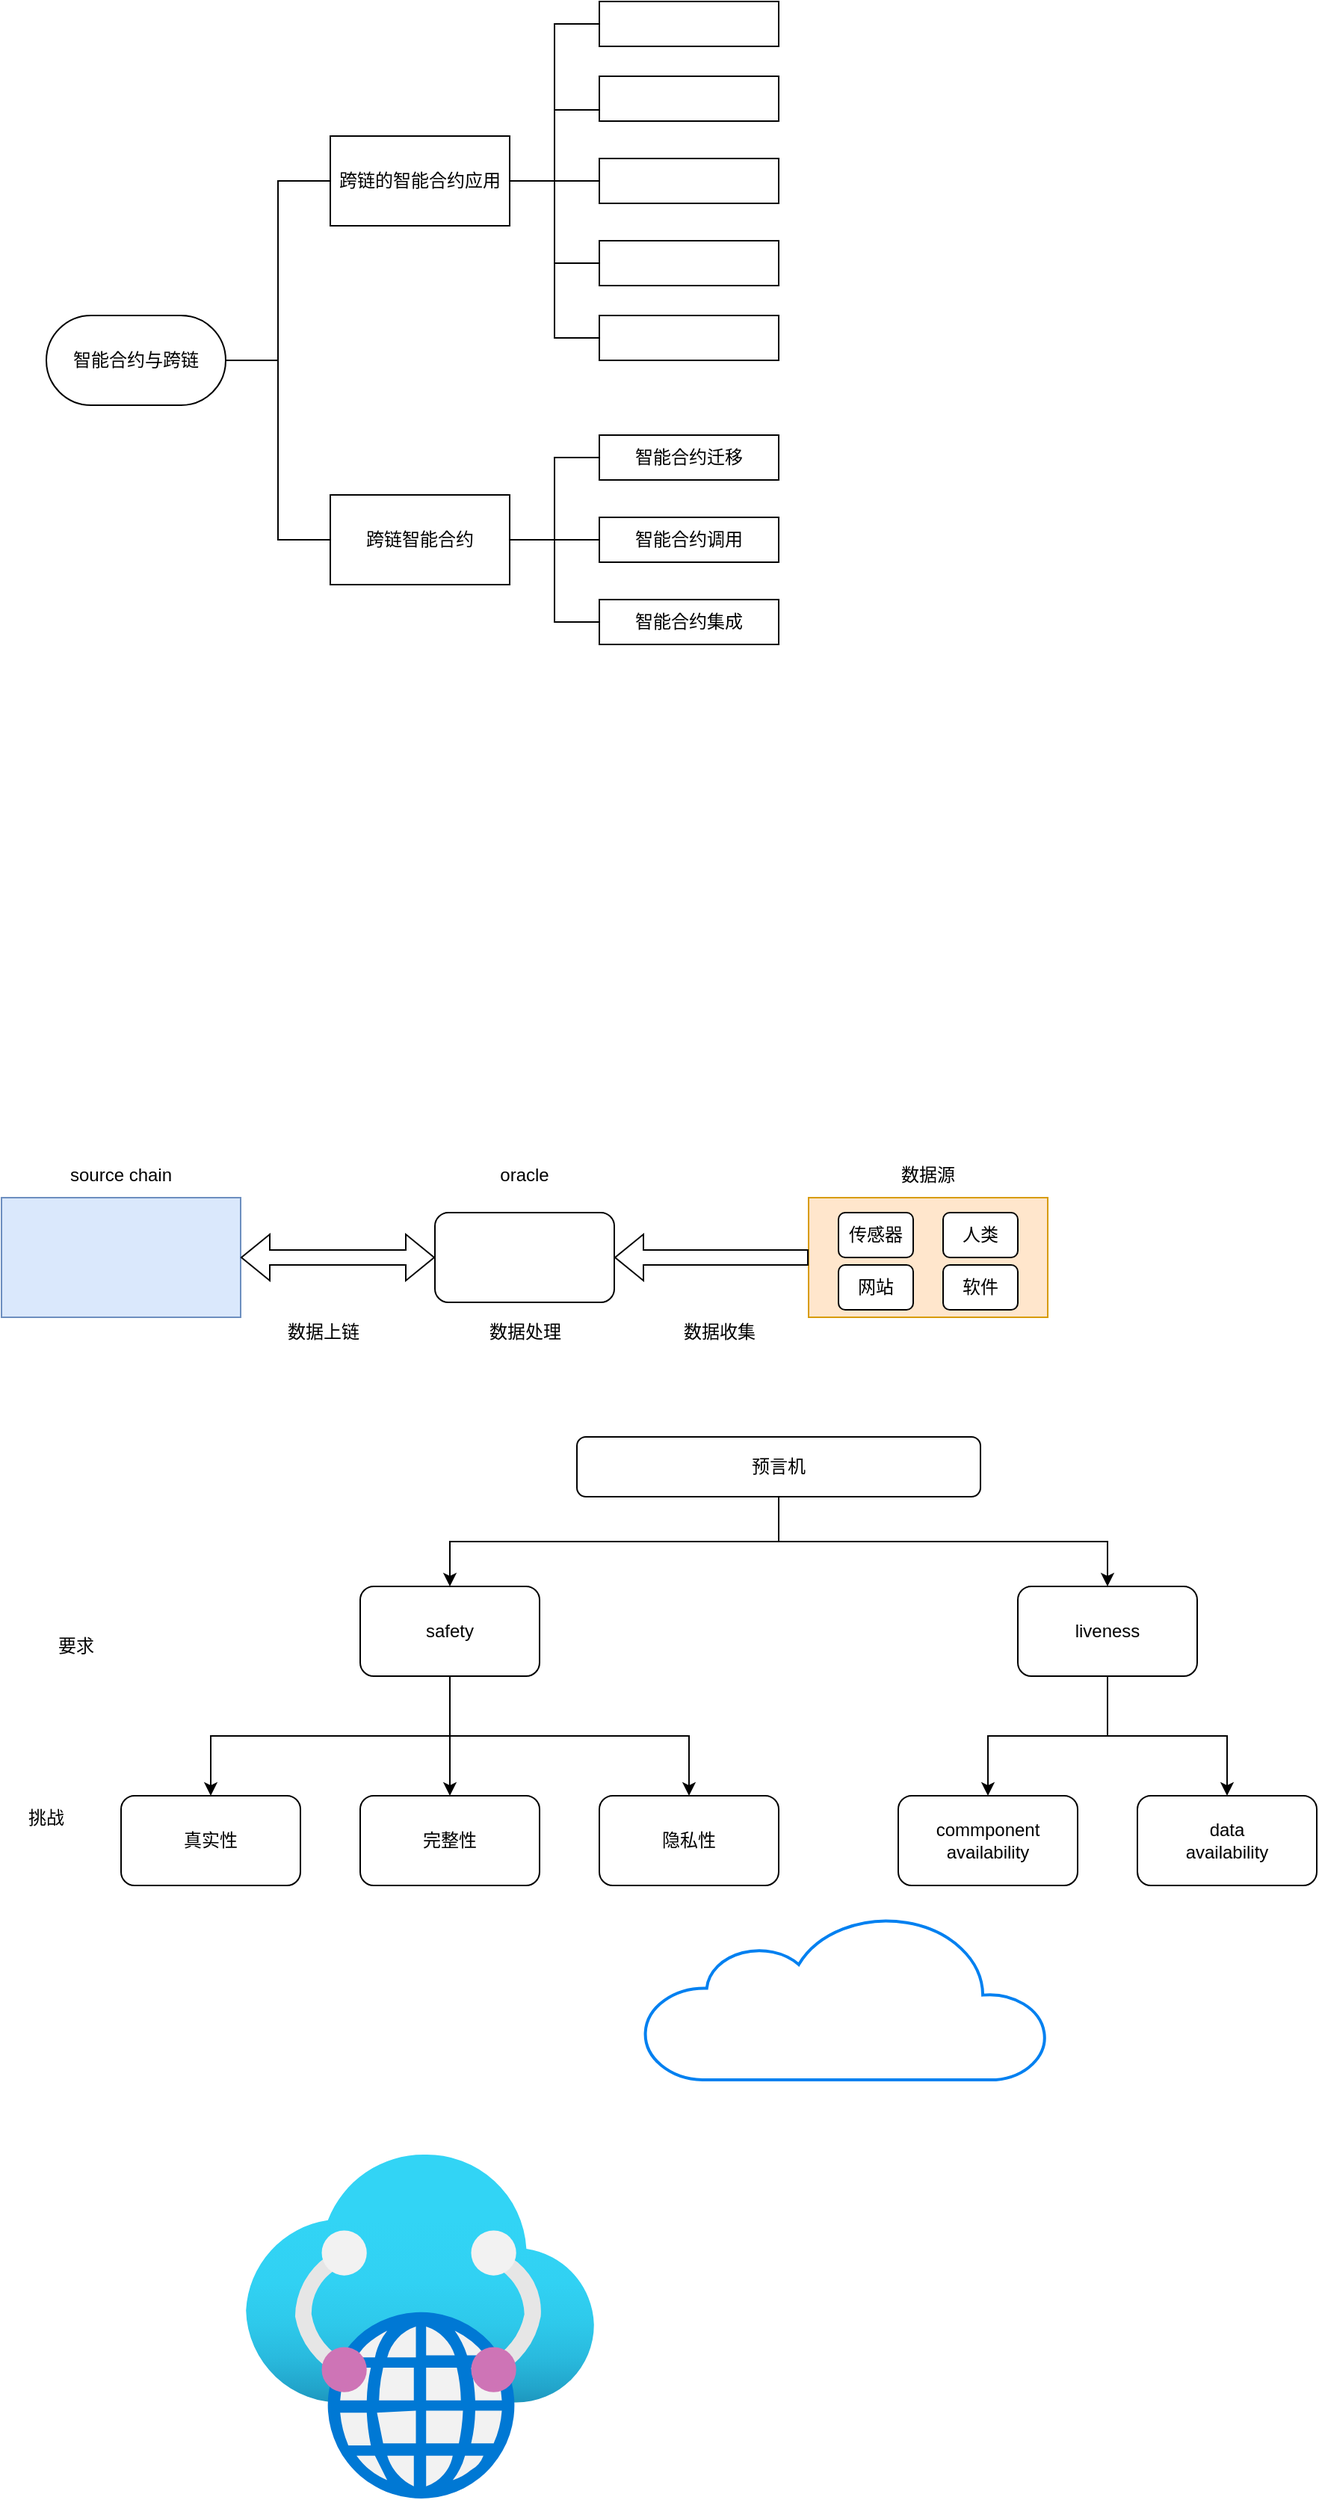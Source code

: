 <mxfile version="20.4.0" type="github">
  <diagram id="AY_RZhpApxooX1UB-t8B" name="第 1 页">
    <mxGraphModel dx="2302" dy="1154" grid="1" gridSize="10" guides="1" tooltips="1" connect="1" arrows="1" fold="1" page="1" pageScale="1" pageWidth="827" pageHeight="1169" math="0" shadow="0">
      <root>
        <mxCell id="0" />
        <mxCell id="1" parent="0" />
        <mxCell id="ZgvsAUaqCPlB6aMqaiT2-5" style="edgeStyle=orthogonalEdgeStyle;rounded=0;orthogonalLoop=1;jettySize=auto;html=1;entryX=0;entryY=0.5;entryDx=0;entryDy=0;endArrow=none;endFill=0;" parent="1" source="ZgvsAUaqCPlB6aMqaiT2-1" target="ZgvsAUaqCPlB6aMqaiT2-3" edge="1">
          <mxGeometry relative="1" as="geometry" />
        </mxCell>
        <mxCell id="ZgvsAUaqCPlB6aMqaiT2-6" style="edgeStyle=orthogonalEdgeStyle;rounded=0;orthogonalLoop=1;jettySize=auto;html=1;entryX=0;entryY=0.5;entryDx=0;entryDy=0;endArrow=none;endFill=0;" parent="1" source="ZgvsAUaqCPlB6aMqaiT2-1" target="ZgvsAUaqCPlB6aMqaiT2-2" edge="1">
          <mxGeometry relative="1" as="geometry" />
        </mxCell>
        <mxCell id="ZgvsAUaqCPlB6aMqaiT2-1" value="智能合约与跨链" style="rounded=1;whiteSpace=wrap;html=1;arcSize=50;" parent="1" vertex="1">
          <mxGeometry x="70" y="210" width="120" height="60" as="geometry" />
        </mxCell>
        <mxCell id="ZgvsAUaqCPlB6aMqaiT2-20" style="edgeStyle=orthogonalEdgeStyle;rounded=0;orthogonalLoop=1;jettySize=auto;html=1;entryX=0;entryY=0.5;entryDx=0;entryDy=0;endArrow=none;endFill=0;" parent="1" source="ZgvsAUaqCPlB6aMqaiT2-2" target="ZgvsAUaqCPlB6aMqaiT2-14" edge="1">
          <mxGeometry relative="1" as="geometry" />
        </mxCell>
        <mxCell id="ZgvsAUaqCPlB6aMqaiT2-21" style="edgeStyle=orthogonalEdgeStyle;rounded=0;orthogonalLoop=1;jettySize=auto;html=1;entryX=0;entryY=0.5;entryDx=0;entryDy=0;endArrow=none;endFill=0;" parent="1" source="ZgvsAUaqCPlB6aMqaiT2-2" target="ZgvsAUaqCPlB6aMqaiT2-13" edge="1">
          <mxGeometry relative="1" as="geometry" />
        </mxCell>
        <mxCell id="ZgvsAUaqCPlB6aMqaiT2-22" style="edgeStyle=orthogonalEdgeStyle;rounded=0;orthogonalLoop=1;jettySize=auto;html=1;entryX=0;entryY=0.5;entryDx=0;entryDy=0;endArrow=none;endFill=0;" parent="1" source="ZgvsAUaqCPlB6aMqaiT2-2" target="ZgvsAUaqCPlB6aMqaiT2-12" edge="1">
          <mxGeometry relative="1" as="geometry" />
        </mxCell>
        <mxCell id="ZgvsAUaqCPlB6aMqaiT2-2" value="跨链智能合约" style="rounded=0;whiteSpace=wrap;html=1;" parent="1" vertex="1">
          <mxGeometry x="260" y="330" width="120" height="60" as="geometry" />
        </mxCell>
        <mxCell id="ZgvsAUaqCPlB6aMqaiT2-15" style="edgeStyle=orthogonalEdgeStyle;rounded=0;orthogonalLoop=1;jettySize=auto;html=1;entryX=0;entryY=0.5;entryDx=0;entryDy=0;endArrow=none;endFill=0;" parent="1" source="ZgvsAUaqCPlB6aMqaiT2-3" target="ZgvsAUaqCPlB6aMqaiT2-8" edge="1">
          <mxGeometry relative="1" as="geometry" />
        </mxCell>
        <mxCell id="ZgvsAUaqCPlB6aMqaiT2-16" style="edgeStyle=orthogonalEdgeStyle;rounded=0;orthogonalLoop=1;jettySize=auto;html=1;entryX=0;entryY=0.75;entryDx=0;entryDy=0;endArrow=none;endFill=0;" parent="1" source="ZgvsAUaqCPlB6aMqaiT2-3" target="ZgvsAUaqCPlB6aMqaiT2-4" edge="1">
          <mxGeometry relative="1" as="geometry" />
        </mxCell>
        <mxCell id="ZgvsAUaqCPlB6aMqaiT2-17" style="edgeStyle=orthogonalEdgeStyle;rounded=0;orthogonalLoop=1;jettySize=auto;html=1;entryX=0;entryY=0.5;entryDx=0;entryDy=0;endArrow=none;endFill=0;" parent="1" source="ZgvsAUaqCPlB6aMqaiT2-3" target="ZgvsAUaqCPlB6aMqaiT2-10" edge="1">
          <mxGeometry relative="1" as="geometry" />
        </mxCell>
        <mxCell id="ZgvsAUaqCPlB6aMqaiT2-18" style="edgeStyle=orthogonalEdgeStyle;rounded=0;orthogonalLoop=1;jettySize=auto;html=1;entryX=0;entryY=0.5;entryDx=0;entryDy=0;endArrow=none;endFill=0;" parent="1" source="ZgvsAUaqCPlB6aMqaiT2-3" target="ZgvsAUaqCPlB6aMqaiT2-11" edge="1">
          <mxGeometry relative="1" as="geometry" />
        </mxCell>
        <mxCell id="ZgvsAUaqCPlB6aMqaiT2-19" style="edgeStyle=orthogonalEdgeStyle;rounded=0;orthogonalLoop=1;jettySize=auto;html=1;entryX=0;entryY=0.5;entryDx=0;entryDy=0;endArrow=none;endFill=0;" parent="1" source="ZgvsAUaqCPlB6aMqaiT2-3" target="ZgvsAUaqCPlB6aMqaiT2-9" edge="1">
          <mxGeometry relative="1" as="geometry" />
        </mxCell>
        <mxCell id="ZgvsAUaqCPlB6aMqaiT2-3" value="跨链的智能合约应用" style="rounded=0;whiteSpace=wrap;html=1;" parent="1" vertex="1">
          <mxGeometry x="260" y="90" width="120" height="60" as="geometry" />
        </mxCell>
        <mxCell id="ZgvsAUaqCPlB6aMqaiT2-4" value="" style="rounded=0;whiteSpace=wrap;html=1;flipH=0;flipV=1;container=0;" parent="1" vertex="1">
          <mxGeometry x="440" y="50" width="120" height="30" as="geometry" />
        </mxCell>
        <mxCell id="ZgvsAUaqCPlB6aMqaiT2-8" value="" style="rounded=0;whiteSpace=wrap;html=1;flipH=0;flipV=1;container=0;" parent="1" vertex="1">
          <mxGeometry x="440" width="120" height="30" as="geometry" />
        </mxCell>
        <mxCell id="ZgvsAUaqCPlB6aMqaiT2-9" value="" style="rounded=0;whiteSpace=wrap;html=1;flipH=0;flipV=1;container=0;" parent="1" vertex="1">
          <mxGeometry x="440" y="210" width="120" height="30" as="geometry" />
        </mxCell>
        <mxCell id="ZgvsAUaqCPlB6aMqaiT2-10" value="" style="rounded=0;whiteSpace=wrap;html=1;flipH=0;flipV=1;container=0;" parent="1" vertex="1">
          <mxGeometry x="440" y="105" width="120" height="30" as="geometry" />
        </mxCell>
        <mxCell id="ZgvsAUaqCPlB6aMqaiT2-11" value="" style="rounded=0;whiteSpace=wrap;html=1;flipH=0;flipV=1;container=0;" parent="1" vertex="1">
          <mxGeometry x="440" y="160" width="120" height="30" as="geometry" />
        </mxCell>
        <mxCell id="ZgvsAUaqCPlB6aMqaiT2-12" value="智能合约集成" style="rounded=0;whiteSpace=wrap;html=1;flipH=0;flipV=1;container=0;" parent="1" vertex="1">
          <mxGeometry x="440" y="400" width="120" height="30" as="geometry" />
        </mxCell>
        <mxCell id="ZgvsAUaqCPlB6aMqaiT2-13" value="智能合约调用" style="rounded=0;whiteSpace=wrap;html=1;flipH=0;flipV=1;container=0;" parent="1" vertex="1">
          <mxGeometry x="440" y="345" width="120" height="30" as="geometry" />
        </mxCell>
        <mxCell id="ZgvsAUaqCPlB6aMqaiT2-14" value="智能合约迁移" style="rounded=0;whiteSpace=wrap;html=1;flipH=0;flipV=1;container=0;" parent="1" vertex="1">
          <mxGeometry x="440" y="290" width="120" height="30" as="geometry" />
        </mxCell>
        <mxCell id="B7JdM21IyaLJpBbRQkAh-1" value="" style="rounded=0;whiteSpace=wrap;html=1;fillColor=#dae8fc;strokeColor=#6c8ebf;" parent="1" vertex="1">
          <mxGeometry x="40" y="800" width="160" height="80" as="geometry" />
        </mxCell>
        <mxCell id="B7JdM21IyaLJpBbRQkAh-3" value="" style="rounded=0;whiteSpace=wrap;html=1;fillColor=#ffe6cc;strokeColor=#d79b00;" parent="1" vertex="1">
          <mxGeometry x="580" y="800" width="160" height="80" as="geometry" />
        </mxCell>
        <mxCell id="B7JdM21IyaLJpBbRQkAh-4" value="source chain" style="text;html=1;strokeColor=none;fillColor=none;align=center;verticalAlign=middle;whiteSpace=wrap;rounded=0;" parent="1" vertex="1">
          <mxGeometry x="75" y="770" width="90" height="30" as="geometry" />
        </mxCell>
        <mxCell id="B7JdM21IyaLJpBbRQkAh-5" value="数据源" style="text;html=1;strokeColor=none;fillColor=none;align=center;verticalAlign=middle;whiteSpace=wrap;rounded=0;" parent="1" vertex="1">
          <mxGeometry x="630" y="770" width="60" height="30" as="geometry" />
        </mxCell>
        <mxCell id="B7JdM21IyaLJpBbRQkAh-6" value="" style="rounded=1;whiteSpace=wrap;html=1;" parent="1" vertex="1">
          <mxGeometry x="330" y="810" width="120" height="60" as="geometry" />
        </mxCell>
        <mxCell id="B7JdM21IyaLJpBbRQkAh-7" value="oracle" style="text;html=1;strokeColor=none;fillColor=none;align=center;verticalAlign=middle;whiteSpace=wrap;rounded=0;" parent="1" vertex="1">
          <mxGeometry x="360" y="770" width="60" height="30" as="geometry" />
        </mxCell>
        <mxCell id="B7JdM21IyaLJpBbRQkAh-8" value="" style="shape=flexArrow;endArrow=classic;startArrow=classic;html=1;rounded=0;exitX=1;exitY=0.5;exitDx=0;exitDy=0;entryX=0;entryY=0.5;entryDx=0;entryDy=0;" parent="1" source="B7JdM21IyaLJpBbRQkAh-1" target="B7JdM21IyaLJpBbRQkAh-6" edge="1">
          <mxGeometry width="100" height="100" relative="1" as="geometry">
            <mxPoint x="370" y="1070" as="sourcePoint" />
            <mxPoint x="470" y="970" as="targetPoint" />
          </mxGeometry>
        </mxCell>
        <mxCell id="B7JdM21IyaLJpBbRQkAh-10" value="" style="shape=flexArrow;endArrow=classic;html=1;rounded=0;entryX=1;entryY=0.5;entryDx=0;entryDy=0;exitX=0;exitY=0.5;exitDx=0;exitDy=0;" parent="1" source="B7JdM21IyaLJpBbRQkAh-3" target="B7JdM21IyaLJpBbRQkAh-6" edge="1">
          <mxGeometry width="50" height="50" relative="1" as="geometry">
            <mxPoint x="400" y="1040" as="sourcePoint" />
            <mxPoint x="450" y="990" as="targetPoint" />
          </mxGeometry>
        </mxCell>
        <mxCell id="B7JdM21IyaLJpBbRQkAh-11" value="数据收集" style="text;html=1;align=center;verticalAlign=middle;resizable=0;points=[];autosize=1;strokeColor=none;fillColor=none;" parent="1" vertex="1">
          <mxGeometry x="485" y="875" width="70" height="30" as="geometry" />
        </mxCell>
        <mxCell id="B7JdM21IyaLJpBbRQkAh-12" value="数据上链" style="text;html=1;align=center;verticalAlign=middle;resizable=0;points=[];autosize=1;strokeColor=none;fillColor=none;" parent="1" vertex="1">
          <mxGeometry x="220" y="875" width="70" height="30" as="geometry" />
        </mxCell>
        <mxCell id="B7JdM21IyaLJpBbRQkAh-13" value="数据处理" style="text;html=1;align=center;verticalAlign=middle;resizable=0;points=[];autosize=1;strokeColor=none;fillColor=none;" parent="1" vertex="1">
          <mxGeometry x="355" y="875" width="70" height="30" as="geometry" />
        </mxCell>
        <mxCell id="B7JdM21IyaLJpBbRQkAh-14" value="传感器" style="rounded=1;whiteSpace=wrap;html=1;" parent="1" vertex="1">
          <mxGeometry x="600" y="810" width="50" height="30" as="geometry" />
        </mxCell>
        <mxCell id="B7JdM21IyaLJpBbRQkAh-15" value="人类" style="rounded=1;whiteSpace=wrap;html=1;" parent="1" vertex="1">
          <mxGeometry x="670" y="810" width="50" height="30" as="geometry" />
        </mxCell>
        <mxCell id="B7JdM21IyaLJpBbRQkAh-16" value="网站" style="rounded=1;whiteSpace=wrap;html=1;" parent="1" vertex="1">
          <mxGeometry x="600" y="845" width="50" height="30" as="geometry" />
        </mxCell>
        <mxCell id="B7JdM21IyaLJpBbRQkAh-17" value="软件" style="rounded=1;whiteSpace=wrap;html=1;" parent="1" vertex="1">
          <mxGeometry x="670" y="845" width="50" height="30" as="geometry" />
        </mxCell>
        <mxCell id="01H-PAXUpBR_V4dGd3ep-3" value="" style="edgeStyle=orthogonalEdgeStyle;rounded=0;orthogonalLoop=1;jettySize=auto;html=1;exitX=0.5;exitY=1;exitDx=0;exitDy=0;" edge="1" parent="1" source="01H-PAXUpBR_V4dGd3ep-1" target="01H-PAXUpBR_V4dGd3ep-2">
          <mxGeometry relative="1" as="geometry" />
        </mxCell>
        <mxCell id="01H-PAXUpBR_V4dGd3ep-6" style="edgeStyle=orthogonalEdgeStyle;rounded=0;orthogonalLoop=1;jettySize=auto;html=1;entryX=0.5;entryY=0;entryDx=0;entryDy=0;exitX=0.5;exitY=1;exitDx=0;exitDy=0;" edge="1" parent="1" source="01H-PAXUpBR_V4dGd3ep-1" target="01H-PAXUpBR_V4dGd3ep-4">
          <mxGeometry relative="1" as="geometry" />
        </mxCell>
        <mxCell id="01H-PAXUpBR_V4dGd3ep-1" value="预言机" style="rounded=1;whiteSpace=wrap;html=1;" vertex="1" parent="1">
          <mxGeometry x="425" y="960" width="270" height="40" as="geometry" />
        </mxCell>
        <mxCell id="01H-PAXUpBR_V4dGd3ep-16" style="edgeStyle=orthogonalEdgeStyle;rounded=0;orthogonalLoop=1;jettySize=auto;html=1;entryX=0.5;entryY=0;entryDx=0;entryDy=0;" edge="1" parent="1" source="01H-PAXUpBR_V4dGd3ep-2" target="01H-PAXUpBR_V4dGd3ep-22">
          <mxGeometry relative="1" as="geometry">
            <mxPoint x="260" y="1184" as="targetPoint" />
          </mxGeometry>
        </mxCell>
        <mxCell id="01H-PAXUpBR_V4dGd3ep-17" style="edgeStyle=orthogonalEdgeStyle;rounded=0;orthogonalLoop=1;jettySize=auto;html=1;entryX=0.5;entryY=0;entryDx=0;entryDy=0;exitX=0.5;exitY=1;exitDx=0;exitDy=0;" edge="1" parent="1" source="01H-PAXUpBR_V4dGd3ep-2" target="01H-PAXUpBR_V4dGd3ep-11">
          <mxGeometry relative="1" as="geometry" />
        </mxCell>
        <mxCell id="01H-PAXUpBR_V4dGd3ep-30" style="edgeStyle=orthogonalEdgeStyle;rounded=0;orthogonalLoop=1;jettySize=auto;html=1;entryX=0.5;entryY=0;entryDx=0;entryDy=0;exitX=0.5;exitY=1;exitDx=0;exitDy=0;" edge="1" parent="1" source="01H-PAXUpBR_V4dGd3ep-2" target="01H-PAXUpBR_V4dGd3ep-21">
          <mxGeometry relative="1" as="geometry" />
        </mxCell>
        <mxCell id="01H-PAXUpBR_V4dGd3ep-2" value="safety" style="whiteSpace=wrap;html=1;rounded=1;" vertex="1" parent="1">
          <mxGeometry x="280" y="1060" width="120" height="60" as="geometry" />
        </mxCell>
        <mxCell id="01H-PAXUpBR_V4dGd3ep-19" style="edgeStyle=orthogonalEdgeStyle;rounded=0;orthogonalLoop=1;jettySize=auto;html=1;entryX=0.5;entryY=0;entryDx=0;entryDy=0;" edge="1" parent="1" source="01H-PAXUpBR_V4dGd3ep-4" target="01H-PAXUpBR_V4dGd3ep-12">
          <mxGeometry relative="1" as="geometry" />
        </mxCell>
        <mxCell id="01H-PAXUpBR_V4dGd3ep-20" style="edgeStyle=orthogonalEdgeStyle;rounded=0;orthogonalLoop=1;jettySize=auto;html=1;entryX=0.5;entryY=0;entryDx=0;entryDy=0;exitX=0.5;exitY=1;exitDx=0;exitDy=0;" edge="1" parent="1" source="01H-PAXUpBR_V4dGd3ep-4" target="01H-PAXUpBR_V4dGd3ep-13">
          <mxGeometry relative="1" as="geometry" />
        </mxCell>
        <mxCell id="01H-PAXUpBR_V4dGd3ep-4" value="liveness" style="whiteSpace=wrap;html=1;rounded=1;" vertex="1" parent="1">
          <mxGeometry x="720" y="1060" width="120" height="60" as="geometry" />
        </mxCell>
        <mxCell id="01H-PAXUpBR_V4dGd3ep-11" value="隐私性" style="whiteSpace=wrap;html=1;rounded=1;" vertex="1" parent="1">
          <mxGeometry x="440" y="1200" width="120" height="60" as="geometry" />
        </mxCell>
        <mxCell id="01H-PAXUpBR_V4dGd3ep-12" value="commponent&lt;br&gt;availability" style="whiteSpace=wrap;html=1;rounded=1;" vertex="1" parent="1">
          <mxGeometry x="640" y="1200" width="120" height="60" as="geometry" />
        </mxCell>
        <mxCell id="01H-PAXUpBR_V4dGd3ep-13" value="data&lt;br&gt;availability" style="whiteSpace=wrap;html=1;rounded=1;" vertex="1" parent="1">
          <mxGeometry x="800" y="1200" width="120" height="60" as="geometry" />
        </mxCell>
        <mxCell id="01H-PAXUpBR_V4dGd3ep-21" value="真实性" style="whiteSpace=wrap;html=1;rounded=1;" vertex="1" parent="1">
          <mxGeometry x="120" y="1200" width="120" height="60" as="geometry" />
        </mxCell>
        <mxCell id="01H-PAXUpBR_V4dGd3ep-22" value="完整性" style="whiteSpace=wrap;html=1;rounded=1;" vertex="1" parent="1">
          <mxGeometry x="280" y="1200" width="120" height="60" as="geometry" />
        </mxCell>
        <mxCell id="01H-PAXUpBR_V4dGd3ep-26" value="要求" style="text;html=1;strokeColor=none;fillColor=none;align=center;verticalAlign=middle;whiteSpace=wrap;rounded=0;" vertex="1" parent="1">
          <mxGeometry x="60" y="1085" width="60" height="30" as="geometry" />
        </mxCell>
        <mxCell id="01H-PAXUpBR_V4dGd3ep-27" value="挑战" style="text;html=1;strokeColor=none;fillColor=none;align=center;verticalAlign=middle;whiteSpace=wrap;rounded=0;" vertex="1" parent="1">
          <mxGeometry x="40" y="1200" width="60" height="30" as="geometry" />
        </mxCell>
        <mxCell id="01H-PAXUpBR_V4dGd3ep-40" value="" style="html=1;verticalLabelPosition=bottom;align=center;labelBackgroundColor=#ffffff;verticalAlign=top;strokeWidth=2;strokeColor=#0080F0;shadow=0;dashed=0;shape=mxgraph.ios7.icons.cloud;" vertex="1" parent="1">
          <mxGeometry x="470" y="1280" width="270" height="110" as="geometry" />
        </mxCell>
        <mxCell id="01H-PAXUpBR_V4dGd3ep-41" value="" style="aspect=fixed;html=1;points=[];align=center;image;fontSize=12;image=img/lib/azure2/networking/Virtual_WANs.svg;" vertex="1" parent="1">
          <mxGeometry x="203.2" y="1440" width="233.59" height="230" as="geometry" />
        </mxCell>
      </root>
    </mxGraphModel>
  </diagram>
</mxfile>
